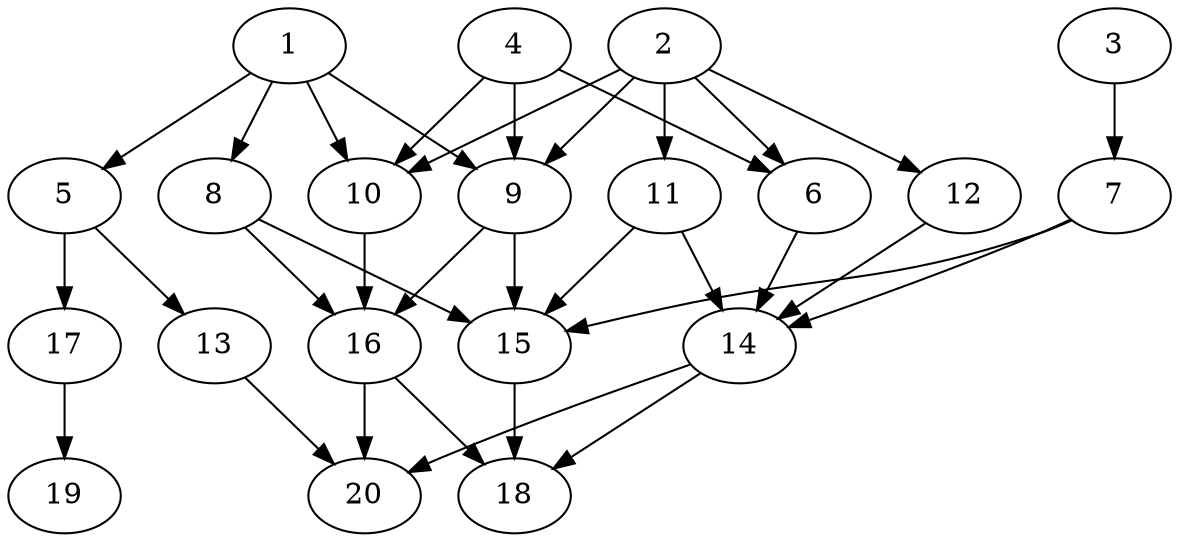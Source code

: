 // DAG automatically generated by daggen at Tue Jul 23 14:25:45 2019
// ./daggen --dot -n 20 --ccr 0.5 --fat 0.7 --regular 0.5 --density 0.6 --mindata 5242880 --maxdata 52428800 
digraph G {
  1 [size="14561280", alpha="0.17", expect_size="7280640"] 
  1 -> 5 [size ="7280640"]
  1 -> 8 [size ="7280640"]
  1 -> 9 [size ="7280640"]
  1 -> 10 [size ="7280640"]
  2 [size="98803712", alpha="0.00", expect_size="49401856"] 
  2 -> 6 [size ="49401856"]
  2 -> 9 [size ="49401856"]
  2 -> 10 [size ="49401856"]
  2 -> 11 [size ="49401856"]
  2 -> 12 [size ="49401856"]
  3 [size="89585664", alpha="0.20", expect_size="44792832"] 
  3 -> 7 [size ="44792832"]
  4 [size="48091136", alpha="0.19", expect_size="24045568"] 
  4 -> 6 [size ="24045568"]
  4 -> 9 [size ="24045568"]
  4 -> 10 [size ="24045568"]
  5 [size="34287616", alpha="0.17", expect_size="17143808"] 
  5 -> 13 [size ="17143808"]
  5 -> 17 [size ="17143808"]
  6 [size="62318592", alpha="0.07", expect_size="31159296"] 
  6 -> 14 [size ="31159296"]
  7 [size="59295744", alpha="0.16", expect_size="29647872"] 
  7 -> 14 [size ="29647872"]
  7 -> 15 [size ="29647872"]
  8 [size="21721088", alpha="0.16", expect_size="10860544"] 
  8 -> 15 [size ="10860544"]
  8 -> 16 [size ="10860544"]
  9 [size="76308480", alpha="0.13", expect_size="38154240"] 
  9 -> 15 [size ="38154240"]
  9 -> 16 [size ="38154240"]
  10 [size="86128640", alpha="0.17", expect_size="43064320"] 
  10 -> 16 [size ="43064320"]
  11 [size="36071424", alpha="0.15", expect_size="18035712"] 
  11 -> 14 [size ="18035712"]
  11 -> 15 [size ="18035712"]
  12 [size="24039424", alpha="0.01", expect_size="12019712"] 
  12 -> 14 [size ="12019712"]
  13 [size="24776704", alpha="0.13", expect_size="12388352"] 
  13 -> 20 [size ="12388352"]
  14 [size="22827008", alpha="0.00", expect_size="11413504"] 
  14 -> 18 [size ="11413504"]
  14 -> 20 [size ="11413504"]
  15 [size="19990528", alpha="0.06", expect_size="9995264"] 
  15 -> 18 [size ="9995264"]
  16 [size="101785600", alpha="0.13", expect_size="50892800"] 
  16 -> 18 [size ="50892800"]
  16 -> 20 [size ="50892800"]
  17 [size="42051584", alpha="0.02", expect_size="21025792"] 
  17 -> 19 [size ="21025792"]
  18 [size="22425600", alpha="0.08", expect_size="11212800"] 
  19 [size="98988032", alpha="0.11", expect_size="49494016"] 
  20 [size="65718272", alpha="0.06", expect_size="32859136"] 
}

